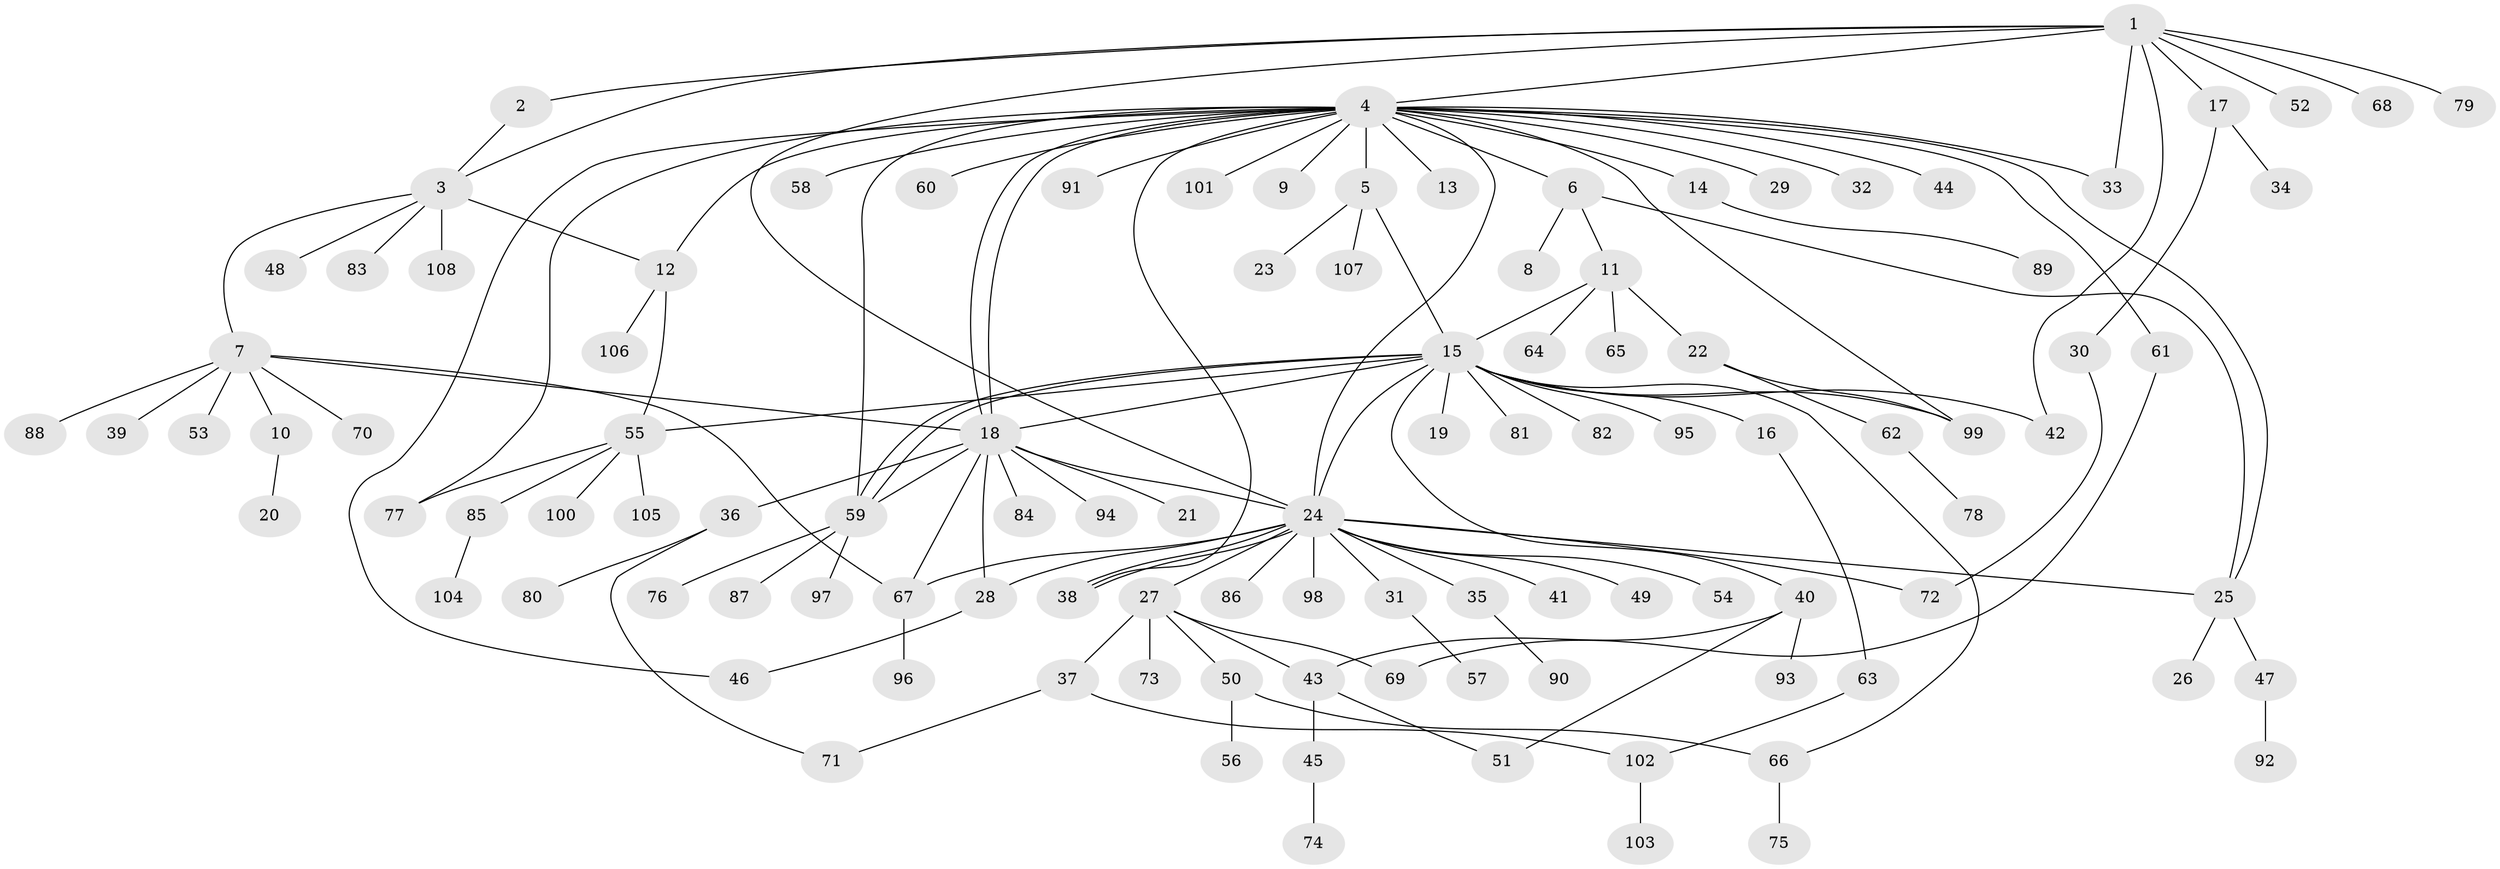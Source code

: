 // Generated by graph-tools (version 1.1) at 2025/49/03/09/25 03:49:53]
// undirected, 108 vertices, 140 edges
graph export_dot {
graph [start="1"]
  node [color=gray90,style=filled];
  1;
  2;
  3;
  4;
  5;
  6;
  7;
  8;
  9;
  10;
  11;
  12;
  13;
  14;
  15;
  16;
  17;
  18;
  19;
  20;
  21;
  22;
  23;
  24;
  25;
  26;
  27;
  28;
  29;
  30;
  31;
  32;
  33;
  34;
  35;
  36;
  37;
  38;
  39;
  40;
  41;
  42;
  43;
  44;
  45;
  46;
  47;
  48;
  49;
  50;
  51;
  52;
  53;
  54;
  55;
  56;
  57;
  58;
  59;
  60;
  61;
  62;
  63;
  64;
  65;
  66;
  67;
  68;
  69;
  70;
  71;
  72;
  73;
  74;
  75;
  76;
  77;
  78;
  79;
  80;
  81;
  82;
  83;
  84;
  85;
  86;
  87;
  88;
  89;
  90;
  91;
  92;
  93;
  94;
  95;
  96;
  97;
  98;
  99;
  100;
  101;
  102;
  103;
  104;
  105;
  106;
  107;
  108;
  1 -- 2;
  1 -- 3;
  1 -- 4;
  1 -- 17;
  1 -- 24;
  1 -- 33;
  1 -- 42;
  1 -- 52;
  1 -- 68;
  1 -- 79;
  2 -- 3;
  3 -- 7;
  3 -- 12;
  3 -- 48;
  3 -- 83;
  3 -- 108;
  4 -- 5;
  4 -- 6;
  4 -- 9;
  4 -- 12;
  4 -- 13;
  4 -- 14;
  4 -- 18;
  4 -- 18;
  4 -- 24;
  4 -- 25;
  4 -- 29;
  4 -- 32;
  4 -- 33;
  4 -- 38;
  4 -- 44;
  4 -- 46;
  4 -- 58;
  4 -- 59;
  4 -- 60;
  4 -- 61;
  4 -- 77;
  4 -- 91;
  4 -- 99;
  4 -- 101;
  5 -- 15;
  5 -- 23;
  5 -- 107;
  6 -- 8;
  6 -- 11;
  6 -- 25;
  7 -- 10;
  7 -- 18;
  7 -- 39;
  7 -- 53;
  7 -- 67;
  7 -- 70;
  7 -- 88;
  10 -- 20;
  11 -- 15;
  11 -- 22;
  11 -- 64;
  11 -- 65;
  12 -- 55;
  12 -- 106;
  14 -- 89;
  15 -- 16;
  15 -- 18;
  15 -- 19;
  15 -- 24;
  15 -- 40;
  15 -- 42;
  15 -- 55;
  15 -- 59;
  15 -- 59;
  15 -- 66;
  15 -- 81;
  15 -- 82;
  15 -- 95;
  15 -- 99;
  16 -- 63;
  17 -- 30;
  17 -- 34;
  18 -- 21;
  18 -- 24;
  18 -- 28;
  18 -- 36;
  18 -- 59;
  18 -- 67;
  18 -- 84;
  18 -- 94;
  22 -- 62;
  22 -- 99;
  24 -- 25;
  24 -- 27;
  24 -- 28;
  24 -- 31;
  24 -- 35;
  24 -- 38;
  24 -- 38;
  24 -- 41;
  24 -- 49;
  24 -- 54;
  24 -- 67;
  24 -- 72;
  24 -- 86;
  24 -- 98;
  25 -- 26;
  25 -- 47;
  27 -- 37;
  27 -- 43;
  27 -- 50;
  27 -- 69;
  27 -- 73;
  28 -- 46;
  30 -- 72;
  31 -- 57;
  35 -- 90;
  36 -- 71;
  36 -- 80;
  37 -- 71;
  37 -- 102;
  40 -- 43;
  40 -- 51;
  40 -- 93;
  43 -- 45;
  43 -- 51;
  45 -- 74;
  47 -- 92;
  50 -- 56;
  50 -- 66;
  55 -- 77;
  55 -- 85;
  55 -- 100;
  55 -- 105;
  59 -- 76;
  59 -- 87;
  59 -- 97;
  61 -- 69;
  62 -- 78;
  63 -- 102;
  66 -- 75;
  67 -- 96;
  85 -- 104;
  102 -- 103;
}
